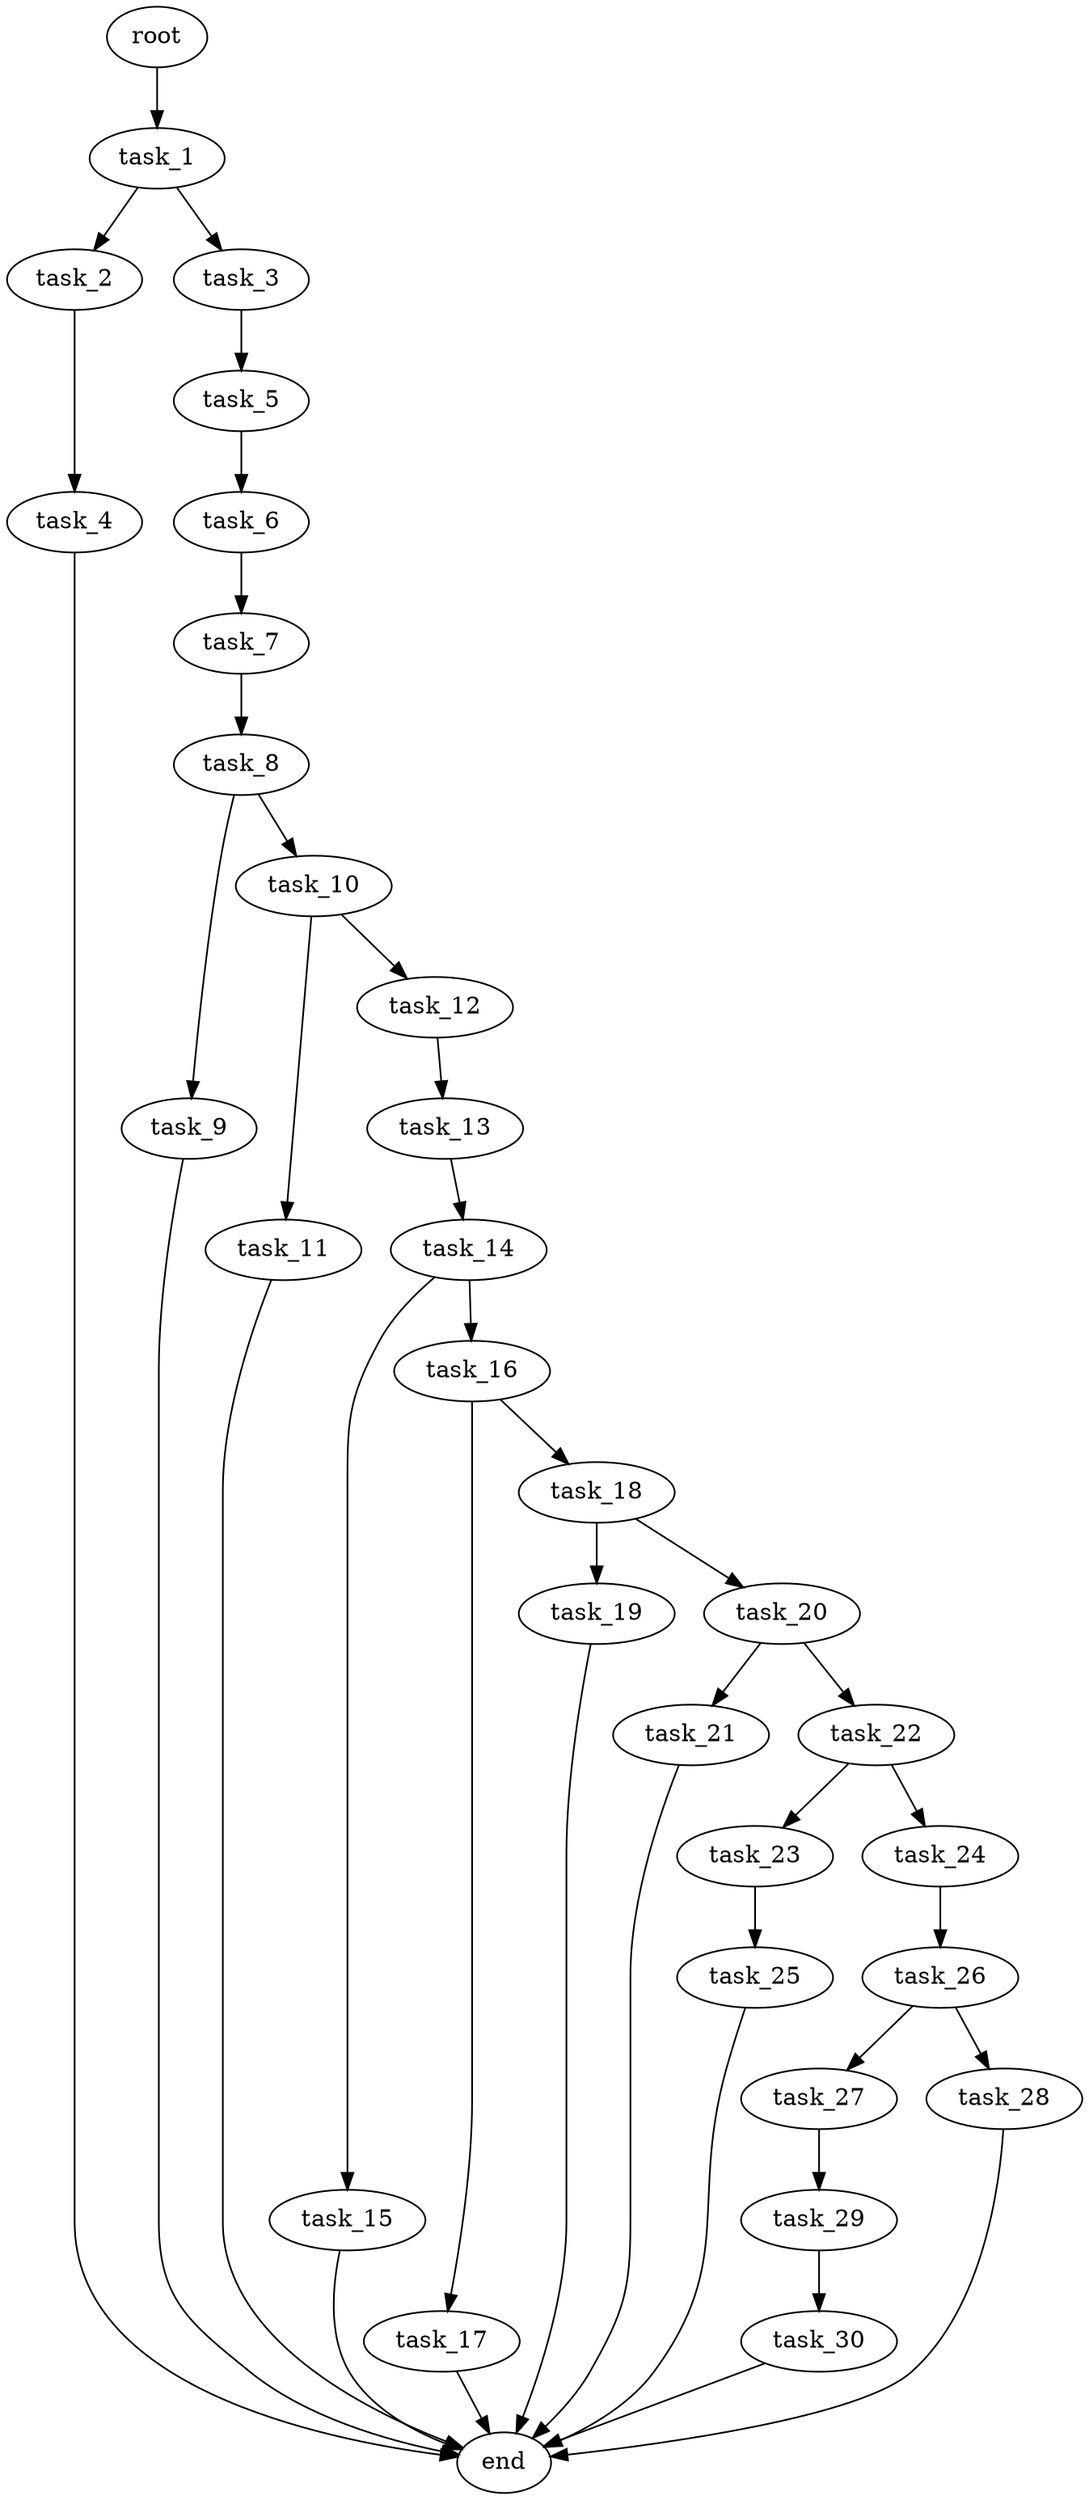 digraph G {
  root [size="0.000000e+00"];
  task_1 [size="2.951809e+09"];
  task_2 [size="7.475061e+09"];
  task_3 [size="1.757225e+09"];
  task_4 [size="1.322466e+09"];
  task_5 [size="5.394538e+09"];
  task_6 [size="9.714924e+09"];
  task_7 [size="5.308993e+09"];
  task_8 [size="9.134956e+09"];
  task_9 [size="8.304896e+09"];
  task_10 [size="2.570444e+09"];
  task_11 [size="8.247073e+09"];
  task_12 [size="4.818996e+09"];
  task_13 [size="8.065078e+09"];
  task_14 [size="7.465847e+09"];
  task_15 [size="3.387814e+09"];
  task_16 [size="1.152582e+09"];
  task_17 [size="9.628970e+09"];
  task_18 [size="1.408429e+09"];
  task_19 [size="9.665036e+09"];
  task_20 [size="8.601546e+09"];
  task_21 [size="7.242443e+09"];
  task_22 [size="9.799442e+09"];
  task_23 [size="9.672730e+09"];
  task_24 [size="8.046072e+09"];
  task_25 [size="3.658385e+09"];
  task_26 [size="7.907029e+09"];
  task_27 [size="1.401726e+08"];
  task_28 [size="5.366187e+09"];
  task_29 [size="4.548405e+09"];
  task_30 [size="6.728611e+09"];
  end [size="0.000000e+00"];

  root -> task_1 [size="1.000000e-12"];
  task_1 -> task_2 [size="7.475061e+08"];
  task_1 -> task_3 [size="1.757225e+08"];
  task_2 -> task_4 [size="1.322466e+08"];
  task_3 -> task_5 [size="5.394538e+08"];
  task_4 -> end [size="1.000000e-12"];
  task_5 -> task_6 [size="9.714924e+08"];
  task_6 -> task_7 [size="5.308993e+08"];
  task_7 -> task_8 [size="9.134956e+08"];
  task_8 -> task_9 [size="8.304896e+08"];
  task_8 -> task_10 [size="2.570444e+08"];
  task_9 -> end [size="1.000000e-12"];
  task_10 -> task_11 [size="8.247073e+08"];
  task_10 -> task_12 [size="4.818996e+08"];
  task_11 -> end [size="1.000000e-12"];
  task_12 -> task_13 [size="8.065078e+08"];
  task_13 -> task_14 [size="7.465847e+08"];
  task_14 -> task_15 [size="3.387814e+08"];
  task_14 -> task_16 [size="1.152582e+08"];
  task_15 -> end [size="1.000000e-12"];
  task_16 -> task_17 [size="9.628970e+08"];
  task_16 -> task_18 [size="1.408429e+08"];
  task_17 -> end [size="1.000000e-12"];
  task_18 -> task_19 [size="9.665036e+08"];
  task_18 -> task_20 [size="8.601546e+08"];
  task_19 -> end [size="1.000000e-12"];
  task_20 -> task_21 [size="7.242443e+08"];
  task_20 -> task_22 [size="9.799442e+08"];
  task_21 -> end [size="1.000000e-12"];
  task_22 -> task_23 [size="9.672730e+08"];
  task_22 -> task_24 [size="8.046072e+08"];
  task_23 -> task_25 [size="3.658385e+08"];
  task_24 -> task_26 [size="7.907029e+08"];
  task_25 -> end [size="1.000000e-12"];
  task_26 -> task_27 [size="1.401726e+07"];
  task_26 -> task_28 [size="5.366187e+08"];
  task_27 -> task_29 [size="4.548405e+08"];
  task_28 -> end [size="1.000000e-12"];
  task_29 -> task_30 [size="6.728611e+08"];
  task_30 -> end [size="1.000000e-12"];
}
